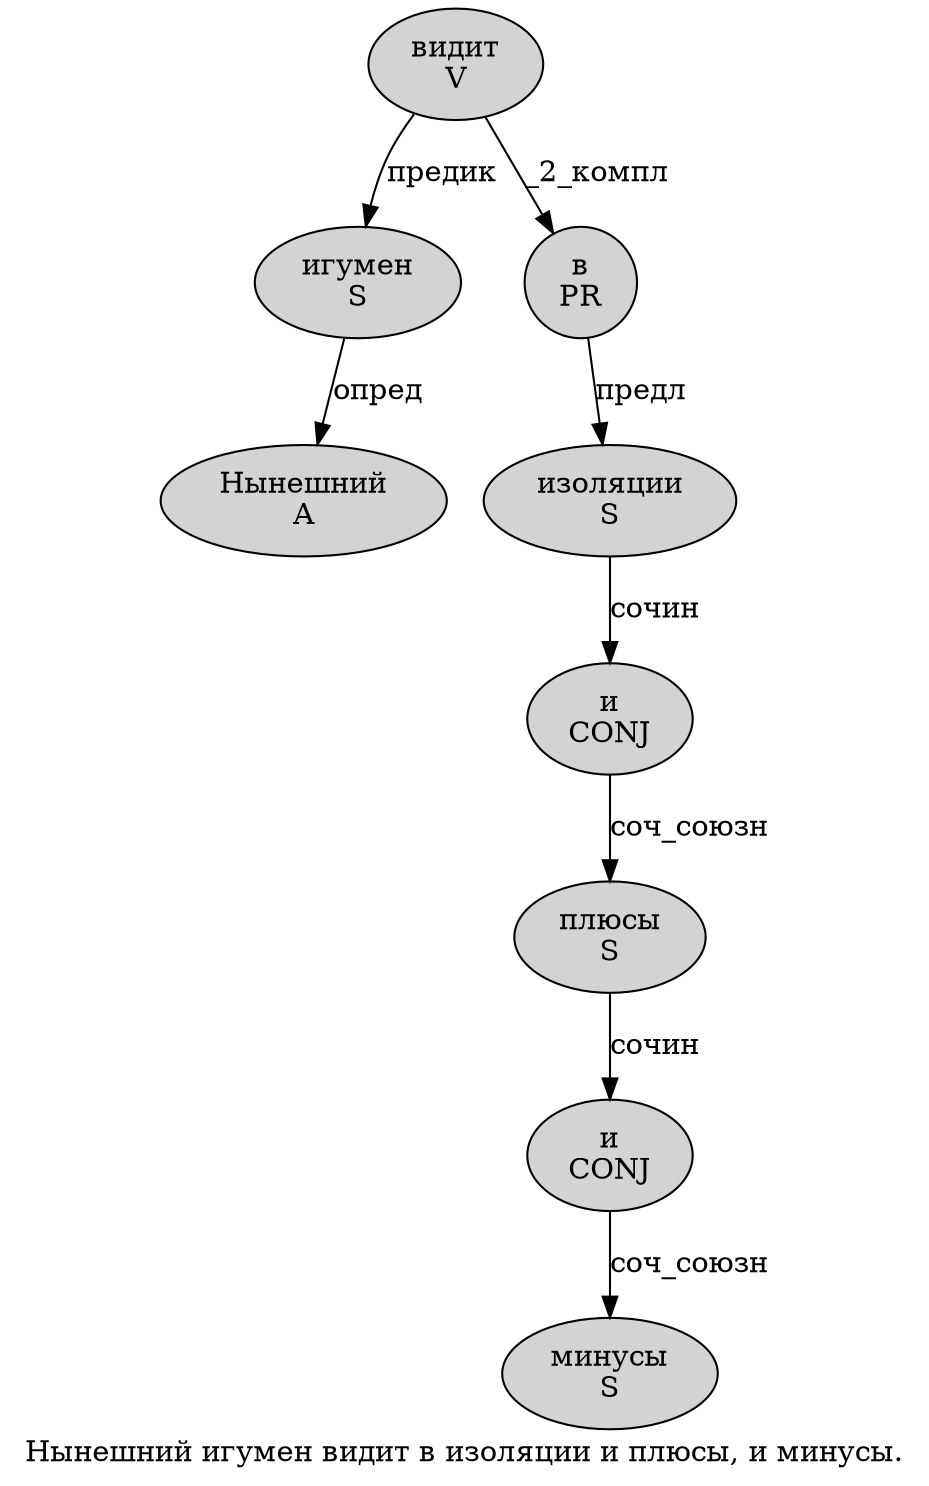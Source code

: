 digraph SENTENCE_818 {
	graph [label="Нынешний игумен видит в изоляции и плюсы, и минусы."]
	node [style=filled]
		0 [label="Нынешний
A" color="" fillcolor=lightgray penwidth=1 shape=ellipse]
		1 [label="игумен
S" color="" fillcolor=lightgray penwidth=1 shape=ellipse]
		2 [label="видит
V" color="" fillcolor=lightgray penwidth=1 shape=ellipse]
		3 [label="в
PR" color="" fillcolor=lightgray penwidth=1 shape=ellipse]
		4 [label="изоляции
S" color="" fillcolor=lightgray penwidth=1 shape=ellipse]
		5 [label="и
CONJ" color="" fillcolor=lightgray penwidth=1 shape=ellipse]
		6 [label="плюсы
S" color="" fillcolor=lightgray penwidth=1 shape=ellipse]
		8 [label="и
CONJ" color="" fillcolor=lightgray penwidth=1 shape=ellipse]
		9 [label="минусы
S" color="" fillcolor=lightgray penwidth=1 shape=ellipse]
			2 -> 1 [label="предик"]
			2 -> 3 [label="_2_компл"]
			1 -> 0 [label="опред"]
			6 -> 8 [label="сочин"]
			4 -> 5 [label="сочин"]
			8 -> 9 [label="соч_союзн"]
			3 -> 4 [label="предл"]
			5 -> 6 [label="соч_союзн"]
}